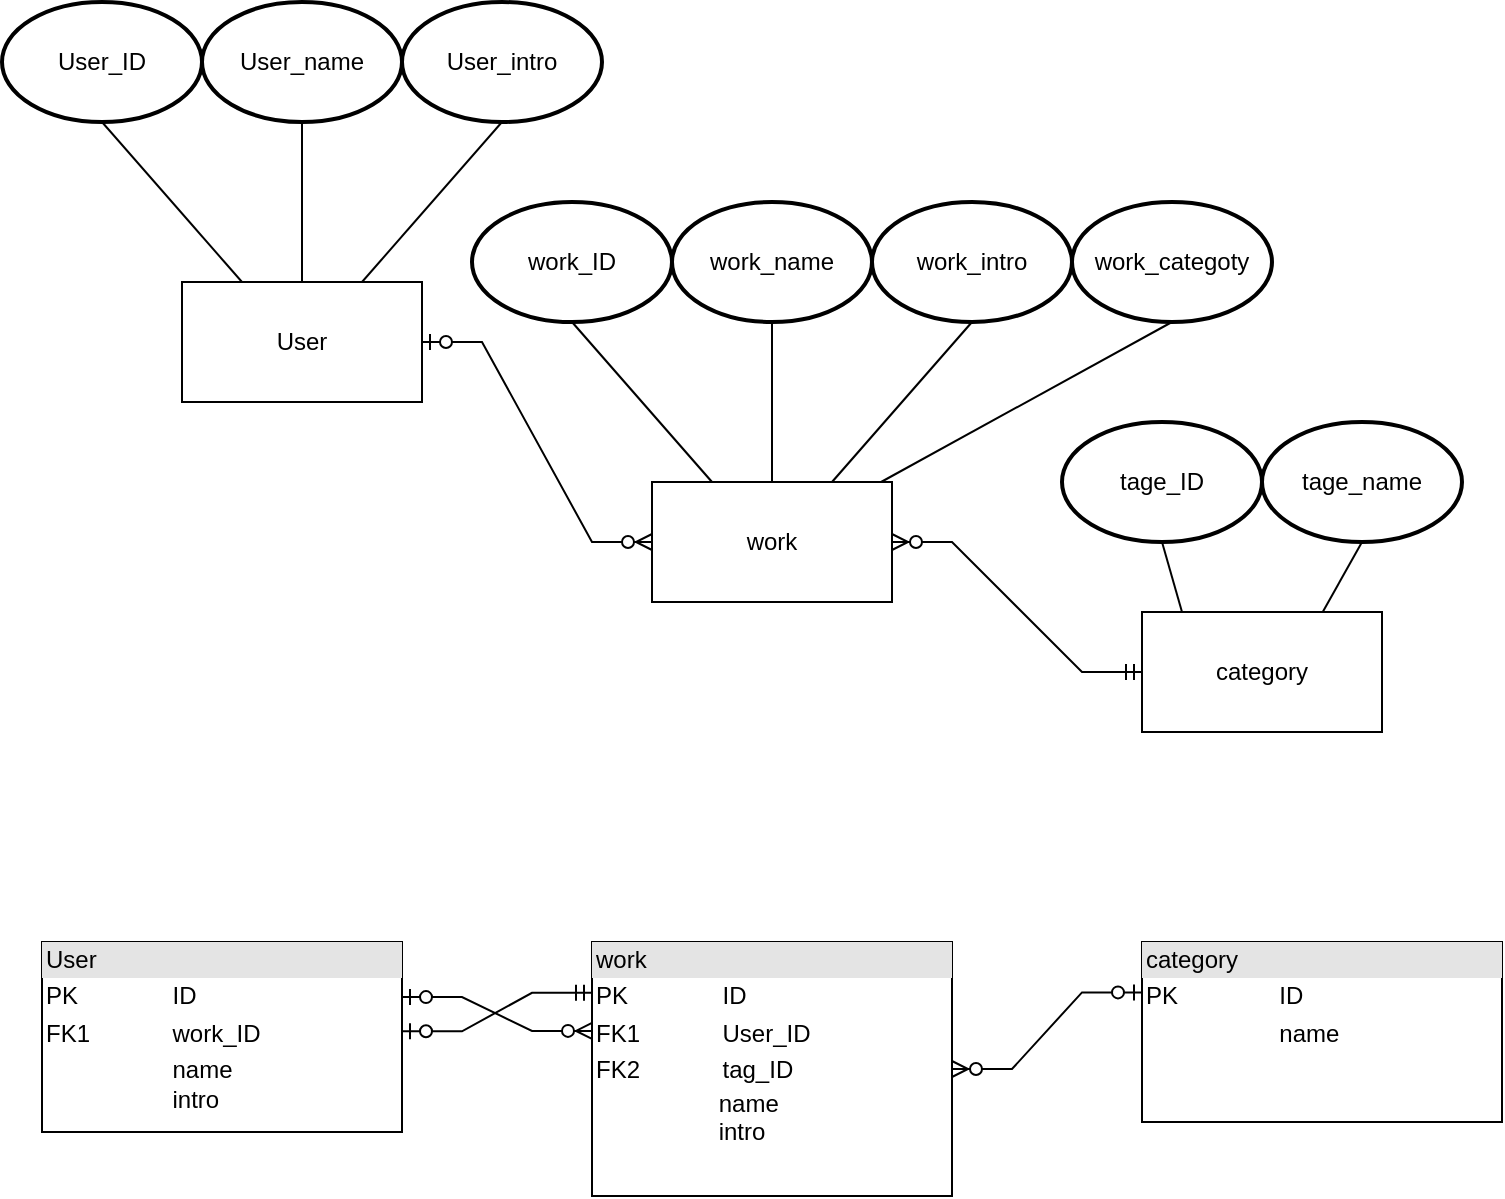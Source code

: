 <mxfile version="21.7.5" type="github">
  <diagram id="R2lEEEUBdFMjLlhIrx00" name="Page-1">
    <mxGraphModel dx="1290" dy="566" grid="1" gridSize="10" guides="1" tooltips="1" connect="1" arrows="1" fold="1" page="1" pageScale="1" pageWidth="850" pageHeight="1100" math="0" shadow="0" extFonts="Permanent Marker^https://fonts.googleapis.com/css?family=Permanent+Marker">
      <root>
        <mxCell id="0" />
        <mxCell id="1" parent="0" />
        <mxCell id="zWsJY1j1DRQ7Z5ePkPfQ-1" value="" style="rounded=0;whiteSpace=wrap;html=1;" vertex="1" parent="1">
          <mxGeometry x="130" y="180" width="120" height="60" as="geometry" />
        </mxCell>
        <mxCell id="zWsJY1j1DRQ7Z5ePkPfQ-3" value="User" style="text;html=1;strokeColor=none;fillColor=none;align=center;verticalAlign=middle;whiteSpace=wrap;rounded=0;" vertex="1" parent="1">
          <mxGeometry x="160" y="195" width="60" height="30" as="geometry" />
        </mxCell>
        <mxCell id="zWsJY1j1DRQ7Z5ePkPfQ-5" value="" style="rounded=0;whiteSpace=wrap;html=1;" vertex="1" parent="1">
          <mxGeometry x="365" y="280" width="120" height="60" as="geometry" />
        </mxCell>
        <mxCell id="zWsJY1j1DRQ7Z5ePkPfQ-6" value="work" style="text;html=1;strokeColor=none;fillColor=none;align=center;verticalAlign=middle;whiteSpace=wrap;rounded=0;" vertex="1" parent="1">
          <mxGeometry x="395" y="295" width="60" height="30" as="geometry" />
        </mxCell>
        <mxCell id="zWsJY1j1DRQ7Z5ePkPfQ-7" value="" style="rounded=0;whiteSpace=wrap;html=1;" vertex="1" parent="1">
          <mxGeometry x="610" y="345" width="120" height="60" as="geometry" />
        </mxCell>
        <mxCell id="zWsJY1j1DRQ7Z5ePkPfQ-8" value="category" style="text;html=1;strokeColor=none;fillColor=none;align=center;verticalAlign=middle;whiteSpace=wrap;rounded=0;" vertex="1" parent="1">
          <mxGeometry x="640" y="360" width="60" height="30" as="geometry" />
        </mxCell>
        <mxCell id="zWsJY1j1DRQ7Z5ePkPfQ-9" value="" style="edgeStyle=entityRelationEdgeStyle;fontSize=12;html=1;endArrow=ERzeroToMany;startArrow=ERzeroToOne;rounded=0;exitX=1;exitY=0.5;exitDx=0;exitDy=0;entryX=0;entryY=0.5;entryDx=0;entryDy=0;" edge="1" parent="1" source="zWsJY1j1DRQ7Z5ePkPfQ-1" target="zWsJY1j1DRQ7Z5ePkPfQ-5">
          <mxGeometry width="100" height="100" relative="1" as="geometry">
            <mxPoint x="370" y="340" as="sourcePoint" />
            <mxPoint x="470" y="240" as="targetPoint" />
          </mxGeometry>
        </mxCell>
        <mxCell id="zWsJY1j1DRQ7Z5ePkPfQ-12" value="" style="edgeStyle=entityRelationEdgeStyle;fontSize=12;html=1;endArrow=ERzeroToMany;startArrow=ERmandOne;rounded=0;entryX=1;entryY=0.5;entryDx=0;entryDy=0;exitX=0;exitY=0.5;exitDx=0;exitDy=0;" edge="1" parent="1" source="zWsJY1j1DRQ7Z5ePkPfQ-7" target="zWsJY1j1DRQ7Z5ePkPfQ-5">
          <mxGeometry width="100" height="100" relative="1" as="geometry">
            <mxPoint x="510" y="400" as="sourcePoint" />
            <mxPoint x="470" y="240" as="targetPoint" />
          </mxGeometry>
        </mxCell>
        <mxCell id="zWsJY1j1DRQ7Z5ePkPfQ-13" value="" style="strokeWidth=2;html=1;shape=mxgraph.flowchart.start_1;whiteSpace=wrap;" vertex="1" parent="1">
          <mxGeometry x="40" y="40" width="100" height="60" as="geometry" />
        </mxCell>
        <mxCell id="zWsJY1j1DRQ7Z5ePkPfQ-14" value="User_ID" style="text;html=1;strokeColor=none;fillColor=none;align=center;verticalAlign=middle;whiteSpace=wrap;rounded=0;" vertex="1" parent="1">
          <mxGeometry x="60" y="55" width="60" height="30" as="geometry" />
        </mxCell>
        <mxCell id="zWsJY1j1DRQ7Z5ePkPfQ-15" value="" style="strokeWidth=2;html=1;shape=mxgraph.flowchart.start_1;whiteSpace=wrap;" vertex="1" parent="1">
          <mxGeometry x="140" y="40" width="100" height="60" as="geometry" />
        </mxCell>
        <mxCell id="zWsJY1j1DRQ7Z5ePkPfQ-16" value="User_name" style="text;html=1;strokeColor=none;fillColor=none;align=center;verticalAlign=middle;whiteSpace=wrap;rounded=0;" vertex="1" parent="1">
          <mxGeometry x="160" y="55" width="60" height="30" as="geometry" />
        </mxCell>
        <mxCell id="zWsJY1j1DRQ7Z5ePkPfQ-17" value="" style="strokeWidth=2;html=1;shape=mxgraph.flowchart.start_1;whiteSpace=wrap;" vertex="1" parent="1">
          <mxGeometry x="240" y="40" width="100" height="60" as="geometry" />
        </mxCell>
        <mxCell id="zWsJY1j1DRQ7Z5ePkPfQ-18" value="User_intro" style="text;html=1;strokeColor=none;fillColor=none;align=center;verticalAlign=middle;whiteSpace=wrap;rounded=0;" vertex="1" parent="1">
          <mxGeometry x="260" y="55" width="60" height="30" as="geometry" />
        </mxCell>
        <mxCell id="zWsJY1j1DRQ7Z5ePkPfQ-19" value="" style="strokeWidth=2;html=1;shape=mxgraph.flowchart.start_1;whiteSpace=wrap;" vertex="1" parent="1">
          <mxGeometry x="275" y="140" width="100" height="60" as="geometry" />
        </mxCell>
        <mxCell id="zWsJY1j1DRQ7Z5ePkPfQ-20" value="work_ID" style="text;html=1;strokeColor=none;fillColor=none;align=center;verticalAlign=middle;whiteSpace=wrap;rounded=0;" vertex="1" parent="1">
          <mxGeometry x="295" y="155" width="60" height="30" as="geometry" />
        </mxCell>
        <mxCell id="zWsJY1j1DRQ7Z5ePkPfQ-21" value="" style="strokeWidth=2;html=1;shape=mxgraph.flowchart.start_1;whiteSpace=wrap;" vertex="1" parent="1">
          <mxGeometry x="375" y="140" width="100" height="60" as="geometry" />
        </mxCell>
        <mxCell id="zWsJY1j1DRQ7Z5ePkPfQ-22" value="work_name" style="text;html=1;strokeColor=none;fillColor=none;align=center;verticalAlign=middle;whiteSpace=wrap;rounded=0;" vertex="1" parent="1">
          <mxGeometry x="395" y="155" width="60" height="30" as="geometry" />
        </mxCell>
        <mxCell id="zWsJY1j1DRQ7Z5ePkPfQ-23" value="" style="strokeWidth=2;html=1;shape=mxgraph.flowchart.start_1;whiteSpace=wrap;" vertex="1" parent="1">
          <mxGeometry x="475" y="140" width="100" height="60" as="geometry" />
        </mxCell>
        <mxCell id="zWsJY1j1DRQ7Z5ePkPfQ-24" value="work_intro" style="text;html=1;strokeColor=none;fillColor=none;align=center;verticalAlign=middle;whiteSpace=wrap;rounded=0;" vertex="1" parent="1">
          <mxGeometry x="495" y="155" width="60" height="30" as="geometry" />
        </mxCell>
        <mxCell id="zWsJY1j1DRQ7Z5ePkPfQ-29" value="" style="strokeWidth=2;html=1;shape=mxgraph.flowchart.start_1;whiteSpace=wrap;" vertex="1" parent="1">
          <mxGeometry x="570" y="250" width="100" height="60" as="geometry" />
        </mxCell>
        <mxCell id="zWsJY1j1DRQ7Z5ePkPfQ-30" value="tage_ID" style="text;html=1;strokeColor=none;fillColor=none;align=center;verticalAlign=middle;whiteSpace=wrap;rounded=0;" vertex="1" parent="1">
          <mxGeometry x="590" y="265" width="60" height="30" as="geometry" />
        </mxCell>
        <mxCell id="zWsJY1j1DRQ7Z5ePkPfQ-31" value="" style="strokeWidth=2;html=1;shape=mxgraph.flowchart.start_1;whiteSpace=wrap;" vertex="1" parent="1">
          <mxGeometry x="670" y="250" width="100" height="60" as="geometry" />
        </mxCell>
        <mxCell id="zWsJY1j1DRQ7Z5ePkPfQ-32" value="tage_name" style="text;html=1;strokeColor=none;fillColor=none;align=center;verticalAlign=middle;whiteSpace=wrap;rounded=0;" vertex="1" parent="1">
          <mxGeometry x="690" y="265" width="60" height="30" as="geometry" />
        </mxCell>
        <mxCell id="zWsJY1j1DRQ7Z5ePkPfQ-33" value="" style="endArrow=none;html=1;rounded=0;exitX=0.5;exitY=1;exitDx=0;exitDy=0;exitPerimeter=0;entryX=0.5;entryY=0;entryDx=0;entryDy=0;" edge="1" parent="1" source="zWsJY1j1DRQ7Z5ePkPfQ-15" target="zWsJY1j1DRQ7Z5ePkPfQ-1">
          <mxGeometry width="50" height="50" relative="1" as="geometry">
            <mxPoint x="400" y="220" as="sourcePoint" />
            <mxPoint x="190" y="170" as="targetPoint" />
          </mxGeometry>
        </mxCell>
        <mxCell id="zWsJY1j1DRQ7Z5ePkPfQ-34" value="" style="endArrow=none;html=1;rounded=0;exitX=0.25;exitY=0;exitDx=0;exitDy=0;entryX=0.5;entryY=1;entryDx=0;entryDy=0;entryPerimeter=0;" edge="1" parent="1" source="zWsJY1j1DRQ7Z5ePkPfQ-1" target="zWsJY1j1DRQ7Z5ePkPfQ-13">
          <mxGeometry width="50" height="50" relative="1" as="geometry">
            <mxPoint x="400" y="220" as="sourcePoint" />
            <mxPoint x="450" y="170" as="targetPoint" />
          </mxGeometry>
        </mxCell>
        <mxCell id="zWsJY1j1DRQ7Z5ePkPfQ-35" value="" style="endArrow=none;html=1;rounded=0;exitX=0.75;exitY=0;exitDx=0;exitDy=0;entryX=0.5;entryY=1;entryDx=0;entryDy=0;entryPerimeter=0;" edge="1" parent="1" source="zWsJY1j1DRQ7Z5ePkPfQ-1" target="zWsJY1j1DRQ7Z5ePkPfQ-17">
          <mxGeometry width="50" height="50" relative="1" as="geometry">
            <mxPoint x="400" y="220" as="sourcePoint" />
            <mxPoint x="450" y="170" as="targetPoint" />
          </mxGeometry>
        </mxCell>
        <mxCell id="zWsJY1j1DRQ7Z5ePkPfQ-40" value="" style="endArrow=none;html=1;rounded=0;exitX=0.25;exitY=0;exitDx=0;exitDy=0;entryX=0.5;entryY=1;entryDx=0;entryDy=0;entryPerimeter=0;" edge="1" parent="1" source="zWsJY1j1DRQ7Z5ePkPfQ-5" target="zWsJY1j1DRQ7Z5ePkPfQ-19">
          <mxGeometry width="50" height="50" relative="1" as="geometry">
            <mxPoint x="230" y="190" as="sourcePoint" />
            <mxPoint x="300" y="110" as="targetPoint" />
          </mxGeometry>
        </mxCell>
        <mxCell id="zWsJY1j1DRQ7Z5ePkPfQ-41" value="" style="endArrow=none;html=1;rounded=0;exitX=0.5;exitY=0;exitDx=0;exitDy=0;entryX=0.5;entryY=1;entryDx=0;entryDy=0;entryPerimeter=0;" edge="1" parent="1" source="zWsJY1j1DRQ7Z5ePkPfQ-5" target="zWsJY1j1DRQ7Z5ePkPfQ-21">
          <mxGeometry width="50" height="50" relative="1" as="geometry">
            <mxPoint x="405" y="290" as="sourcePoint" />
            <mxPoint x="460" y="210" as="targetPoint" />
          </mxGeometry>
        </mxCell>
        <mxCell id="zWsJY1j1DRQ7Z5ePkPfQ-42" value="" style="endArrow=none;html=1;rounded=0;exitX=0.75;exitY=0;exitDx=0;exitDy=0;entryX=0.5;entryY=1;entryDx=0;entryDy=0;entryPerimeter=0;" edge="1" parent="1" source="zWsJY1j1DRQ7Z5ePkPfQ-5" target="zWsJY1j1DRQ7Z5ePkPfQ-23">
          <mxGeometry width="50" height="50" relative="1" as="geometry">
            <mxPoint x="415" y="300" as="sourcePoint" />
            <mxPoint x="520" y="220" as="targetPoint" />
          </mxGeometry>
        </mxCell>
        <mxCell id="zWsJY1j1DRQ7Z5ePkPfQ-43" value="" style="strokeWidth=2;html=1;shape=mxgraph.flowchart.start_1;whiteSpace=wrap;" vertex="1" parent="1">
          <mxGeometry x="575" y="140" width="100" height="60" as="geometry" />
        </mxCell>
        <mxCell id="zWsJY1j1DRQ7Z5ePkPfQ-44" value="work_categoty" style="text;html=1;strokeColor=none;fillColor=none;align=center;verticalAlign=middle;whiteSpace=wrap;rounded=0;" vertex="1" parent="1">
          <mxGeometry x="595" y="155" width="60" height="30" as="geometry" />
        </mxCell>
        <mxCell id="zWsJY1j1DRQ7Z5ePkPfQ-46" value="" style="endArrow=none;html=1;rounded=0;entryX=0.5;entryY=1;entryDx=0;entryDy=0;entryPerimeter=0;" edge="1" parent="1" source="zWsJY1j1DRQ7Z5ePkPfQ-5" target="zWsJY1j1DRQ7Z5ePkPfQ-43">
          <mxGeometry width="50" height="50" relative="1" as="geometry">
            <mxPoint x="490" y="280" as="sourcePoint" />
            <mxPoint x="535" y="210" as="targetPoint" />
          </mxGeometry>
        </mxCell>
        <mxCell id="zWsJY1j1DRQ7Z5ePkPfQ-47" value="" style="endArrow=none;html=1;rounded=0;entryX=0.5;entryY=1;entryDx=0;entryDy=0;entryPerimeter=0;exitX=0.25;exitY=0;exitDx=0;exitDy=0;" edge="1" parent="1" target="zWsJY1j1DRQ7Z5ePkPfQ-29">
          <mxGeometry width="50" height="50" relative="1" as="geometry">
            <mxPoint x="630" y="345" as="sourcePoint" />
            <mxPoint x="555" y="200" as="targetPoint" />
          </mxGeometry>
        </mxCell>
        <mxCell id="zWsJY1j1DRQ7Z5ePkPfQ-48" value="" style="endArrow=none;html=1;rounded=0;entryX=0.5;entryY=1;entryDx=0;entryDy=0;entryPerimeter=0;exitX=0.837;exitY=-0.003;exitDx=0;exitDy=0;exitPerimeter=0;" edge="1" parent="1" target="zWsJY1j1DRQ7Z5ePkPfQ-31">
          <mxGeometry width="50" height="50" relative="1" as="geometry">
            <mxPoint x="700.44" y="344.82" as="sourcePoint" />
            <mxPoint x="565" y="210" as="targetPoint" />
          </mxGeometry>
        </mxCell>
        <mxCell id="zWsJY1j1DRQ7Z5ePkPfQ-79" value="&lt;div style=&quot;box-sizing:border-box;width:100%;background:#e4e4e4;padding:2px;&quot;&gt;User&lt;/div&gt;&lt;table style=&quot;width:100%;font-size:1em;&quot; cellpadding=&quot;2&quot; cellspacing=&quot;0&quot;&gt;&lt;tbody&gt;&lt;tr&gt;&lt;td&gt;PK&lt;/td&gt;&lt;td&gt;ID&lt;/td&gt;&lt;/tr&gt;&lt;tr&gt;&lt;td&gt;FK1&lt;/td&gt;&lt;td&gt;work_ID&lt;/td&gt;&lt;/tr&gt;&lt;tr&gt;&lt;td&gt;&lt;/td&gt;&lt;td&gt;name&lt;br&gt;intro&lt;br&gt;&lt;br&gt;&lt;/td&gt;&lt;/tr&gt;&lt;/tbody&gt;&lt;/table&gt;" style="verticalAlign=top;align=left;overflow=fill;html=1;whiteSpace=wrap;points=[[0,0,0,0,0],[0,0.29,0,0,0],[0,0.47,0,0,0],[0,0.75,0,0,0],[0,1,0,0,0],[0.25,0,0,0,0],[0.25,1,0,0,0],[0.5,0,0,0,0],[0.5,1,0,0,0],[0.75,0,0,0,0],[0.75,1,0,0,0],[1,0,0,0,0],[1,0.29,0,0,0],[1,0.47,0,0,0],[1,0.75,0,0,0],[1,1,0,0,0]];" vertex="1" parent="1">
          <mxGeometry x="60" y="510" width="180" height="95" as="geometry" />
        </mxCell>
        <mxCell id="zWsJY1j1DRQ7Z5ePkPfQ-80" value="&lt;div style=&quot;box-sizing:border-box;width:100%;background:#e4e4e4;padding:2px;&quot;&gt;work&lt;/div&gt;&lt;table style=&quot;width:100%;font-size:1em;&quot; cellpadding=&quot;2&quot; cellspacing=&quot;0&quot;&gt;&lt;tbody&gt;&lt;tr&gt;&lt;td&gt;PK&lt;/td&gt;&lt;td&gt;ID&lt;/td&gt;&lt;/tr&gt;&lt;tr&gt;&lt;td&gt;FK1&lt;/td&gt;&lt;td&gt;User_ID&lt;br&gt;&lt;/td&gt;&lt;/tr&gt;&lt;tr&gt;&lt;td&gt;FK2&lt;/td&gt;&lt;td&gt;tag_ID&lt;br&gt;&lt;/td&gt;&lt;/tr&gt;&lt;/tbody&gt;&lt;/table&gt;&lt;span style=&quot;white-space: pre;&quot;&gt;&#x9;&lt;/span&gt;&lt;span style=&quot;white-space: pre;&quot;&gt;&#x9;&lt;/span&gt;&amp;nbsp; &amp;nbsp;name&lt;br&gt;&lt;span style=&quot;white-space: pre;&quot;&gt;&#x9;&lt;/span&gt;&lt;span style=&quot;white-space: pre;&quot;&gt;&#x9;&lt;/span&gt;&amp;nbsp; &amp;nbsp;intro&lt;br&gt;&lt;span style=&quot;white-space: pre;&quot;&gt;&lt;/span&gt;" style="verticalAlign=top;align=left;overflow=fill;html=1;whiteSpace=wrap;points=[[0,0,0,0,0],[0,0.2,0,0,0],[0,0.35,0,0,0],[0,0.5,0,0,0],[0,1,0,0,0],[0.25,0,0,0,0],[0.25,1,0,0,0],[0.5,0,0,0,0],[0.5,1,0,0,0],[0.75,0,0,0,0],[0.75,1,0,0,0],[1,0,0,0,0],[1,0.2,0,0,0],[1,0.35,0,0,0],[1,0.5,0,0,0],[1,1,0,0,0]];" vertex="1" parent="1">
          <mxGeometry x="335" y="510" width="180" height="127" as="geometry" />
        </mxCell>
        <mxCell id="zWsJY1j1DRQ7Z5ePkPfQ-82" value="&lt;div style=&quot;box-sizing:border-box;width:100%;background:#e4e4e4;padding:2px;&quot;&gt;category&lt;/div&gt;&lt;table style=&quot;width:100%;font-size:1em;&quot; cellpadding=&quot;2&quot; cellspacing=&quot;0&quot;&gt;&lt;tbody&gt;&lt;tr&gt;&lt;td&gt;PK&lt;/td&gt;&lt;td&gt;ID&lt;/td&gt;&lt;/tr&gt;&lt;tr&gt;&lt;td&gt;&lt;br&gt;&lt;/td&gt;&lt;td&gt;name&lt;/td&gt;&lt;/tr&gt;&lt;tr&gt;&lt;td&gt;&lt;/td&gt;&lt;td&gt;&lt;br&gt;&lt;/td&gt;&lt;/tr&gt;&lt;/tbody&gt;&lt;/table&gt;" style="verticalAlign=top;align=left;overflow=fill;html=1;whiteSpace=wrap;points=[[0,0,0,0,0],[0,0.28,0,0,0],[0,0.5,0,0,0],[0,0.75,0,0,0],[0,1,0,0,0],[0.25,0,0,0,0],[0.25,1,0,0,0],[0.5,0,0,0,0],[0.5,1,0,0,0],[0.75,0,0,0,0],[0.75,1,0,0,0],[1,0,0,0,0],[1,0.28,0,0,0],[1,0.5,0,0,0],[1,0.75,0,0,0],[1,1,0,0,0]];" vertex="1" parent="1">
          <mxGeometry x="610" y="510" width="180" height="90" as="geometry" />
        </mxCell>
        <mxCell id="zWsJY1j1DRQ7Z5ePkPfQ-83" value="" style="edgeStyle=entityRelationEdgeStyle;fontSize=12;html=1;endArrow=ERzeroToMany;startArrow=ERzeroToOne;rounded=0;exitX=1;exitY=0.29;exitDx=0;exitDy=0;exitPerimeter=0;entryX=0;entryY=0.35;entryDx=0;entryDy=0;entryPerimeter=0;" edge="1" parent="1" source="zWsJY1j1DRQ7Z5ePkPfQ-79" target="zWsJY1j1DRQ7Z5ePkPfQ-80">
          <mxGeometry width="100" height="100" relative="1" as="geometry">
            <mxPoint x="320" y="550" as="sourcePoint" />
            <mxPoint x="420" y="450" as="targetPoint" />
          </mxGeometry>
        </mxCell>
        <mxCell id="zWsJY1j1DRQ7Z5ePkPfQ-84" value="" style="edgeStyle=entityRelationEdgeStyle;fontSize=12;html=1;endArrow=ERzeroToOne;startArrow=ERmandOne;rounded=0;exitX=0;exitY=0.2;exitDx=0;exitDy=0;exitPerimeter=0;entryX=1;entryY=0.47;entryDx=0;entryDy=0;entryPerimeter=0;" edge="1" parent="1" source="zWsJY1j1DRQ7Z5ePkPfQ-80" target="zWsJY1j1DRQ7Z5ePkPfQ-79">
          <mxGeometry width="100" height="100" relative="1" as="geometry">
            <mxPoint x="320" y="650" as="sourcePoint" />
            <mxPoint x="420" y="550" as="targetPoint" />
          </mxGeometry>
        </mxCell>
        <mxCell id="zWsJY1j1DRQ7Z5ePkPfQ-86" value="" style="edgeStyle=entityRelationEdgeStyle;fontSize=12;html=1;endArrow=ERzeroToMany;startArrow=ERzeroToOne;rounded=0;entryX=1;entryY=0.5;entryDx=0;entryDy=0;entryPerimeter=0;exitX=0;exitY=0.28;exitDx=0;exitDy=0;exitPerimeter=0;" edge="1" parent="1" source="zWsJY1j1DRQ7Z5ePkPfQ-82" target="zWsJY1j1DRQ7Z5ePkPfQ-80">
          <mxGeometry width="100" height="100" relative="1" as="geometry">
            <mxPoint x="320" y="650" as="sourcePoint" />
            <mxPoint x="420" y="550" as="targetPoint" />
          </mxGeometry>
        </mxCell>
      </root>
    </mxGraphModel>
  </diagram>
</mxfile>
